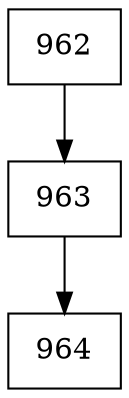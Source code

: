 digraph G {
  node [shape=record];
  node0 [label="{962}"];
  node0 -> node1;
  node1 [label="{963}"];
  node1 -> node2;
  node2 [label="{964}"];
}
